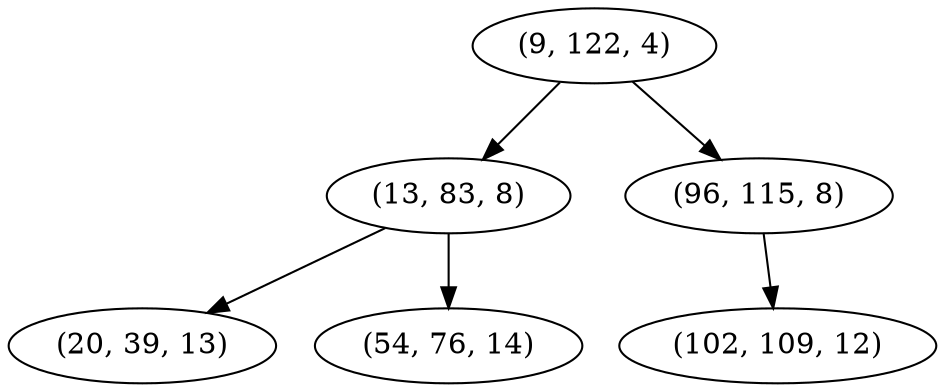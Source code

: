 digraph tree {
    "(9, 122, 4)";
    "(13, 83, 8)";
    "(20, 39, 13)";
    "(54, 76, 14)";
    "(96, 115, 8)";
    "(102, 109, 12)";
    "(9, 122, 4)" -> "(13, 83, 8)";
    "(9, 122, 4)" -> "(96, 115, 8)";
    "(13, 83, 8)" -> "(20, 39, 13)";
    "(13, 83, 8)" -> "(54, 76, 14)";
    "(96, 115, 8)" -> "(102, 109, 12)";
}
